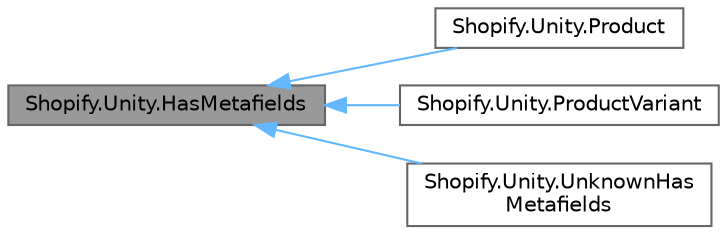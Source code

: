 digraph "Shopify.Unity.HasMetafields"
{
 // LATEX_PDF_SIZE
  bgcolor="transparent";
  edge [fontname=Helvetica,fontsize=10,labelfontname=Helvetica,labelfontsize=10];
  node [fontname=Helvetica,fontsize=10,shape=box,height=0.2,width=0.4];
  rankdir="LR";
  Node1 [id="Node000001",label="Shopify.Unity.HasMetafields",height=0.2,width=0.4,color="gray40", fillcolor="grey60", style="filled", fontcolor="black",tooltip="Represents information about the metafields associated to the specified resource."];
  Node1 -> Node2 [id="edge1_Node000001_Node000002",dir="back",color="steelblue1",style="solid",tooltip=" "];
  Node2 [id="Node000002",label="Shopify.Unity.Product",height=0.2,width=0.4,color="gray40", fillcolor="white", style="filled",URL="$class_shopify_1_1_unity_1_1_product.html",tooltip="A product represents an individual item for sale in a Shopify store. Products are often physical,..."];
  Node1 -> Node3 [id="edge2_Node000001_Node000003",dir="back",color="steelblue1",style="solid",tooltip=" "];
  Node3 [id="Node000003",label="Shopify.Unity.ProductVariant",height=0.2,width=0.4,color="gray40", fillcolor="white", style="filled",URL="$class_shopify_1_1_unity_1_1_product_variant.html",tooltip="A product variant represents a different version of a product, such as differing sizes or differing c..."];
  Node1 -> Node4 [id="edge3_Node000001_Node000004",dir="back",color="steelblue1",style="solid",tooltip=" "];
  Node4 [id="Node000004",label="Shopify.Unity.UnknownHas\lMetafields",height=0.2,width=0.4,color="gray40", fillcolor="white", style="filled",URL="$class_shopify_1_1_unity_1_1_unknown_has_metafields.html",tooltip="UnknownHasMetafields is a response object. With UnknownHasMetafields.Create you'll be able instantiat..."];
}
